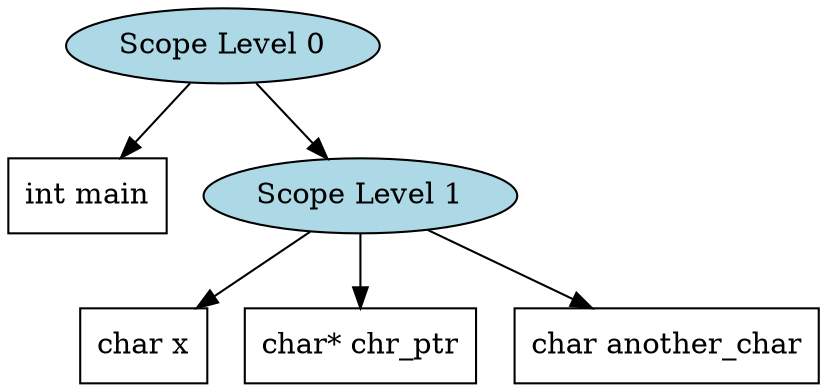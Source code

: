 digraph SymbolTable {
  node1 [label="Scope Level 0", style=filled, fillcolor=lightblue];
  node1 -> node1_main [color=black];
  node1_main [label="int main", shape=box, style=filled, fillcolor=white];
  node2 [label="Scope Level 1", style=filled, fillcolor=lightblue];
  node1 -> node2;
  node2 -> node2_x [color=black];
  node2_x [label="char x", shape=box, style=filled, fillcolor=white];
  node2 -> node2_chr_ptr [color=black];
  node2_chr_ptr [label="char* chr_ptr", shape=box, style=filled, fillcolor=white];
  node2 -> node2_another_char [color=black];
  node2_another_char [label="char another_char", shape=box, style=filled, fillcolor=white];
}

